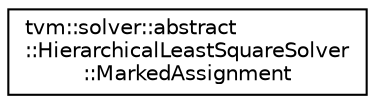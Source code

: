 digraph "Graphical Class Hierarchy"
{
  edge [fontname="Helvetica",fontsize="10",labelfontname="Helvetica",labelfontsize="10"];
  node [fontname="Helvetica",fontsize="10",shape=record];
  rankdir="LR";
  Node0 [label="tvm::solver::abstract\l::HierarchicalLeastSquareSolver\l::MarkedAssignment",height=0.2,width=0.4,color="black", fillcolor="white", style="filled",URL="$structtvm_1_1solver_1_1abstract_1_1HierarchicalLeastSquareSolver_1_1MarkedAssignment.html"];
}
